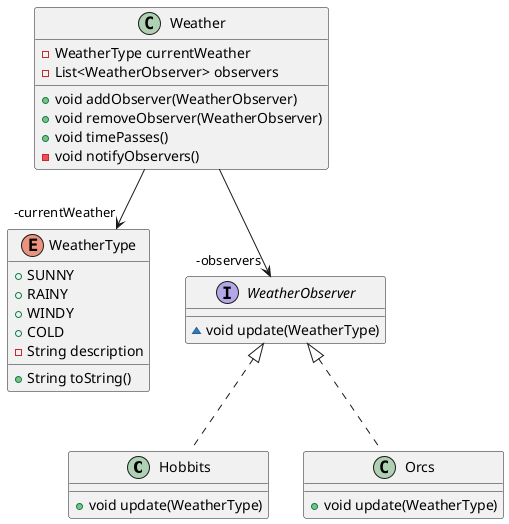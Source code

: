 @startuml
class Hobbits {
+ void update(WeatherType)
}
enum WeatherType {
+  SUNNY
+  RAINY
+  WINDY
+  COLD
- String description
+ String toString()
}
interface WeatherObserver {
~ void update(WeatherType)
}
class Weather {
- WeatherType currentWeather
- List<WeatherObserver> observers
+ void addObserver(WeatherObserver)
+ void removeObserver(WeatherObserver)
+ void timePasses()
- void notifyObservers()
}
class Orcs {
+ void update(WeatherType)
}


WeatherObserver <|.. Hobbits
WeatherObserver <|.. Orcs
Weather -->  "-currentWeather" WeatherType
Weather -->  "-observers" WeatherObserver
@enduml